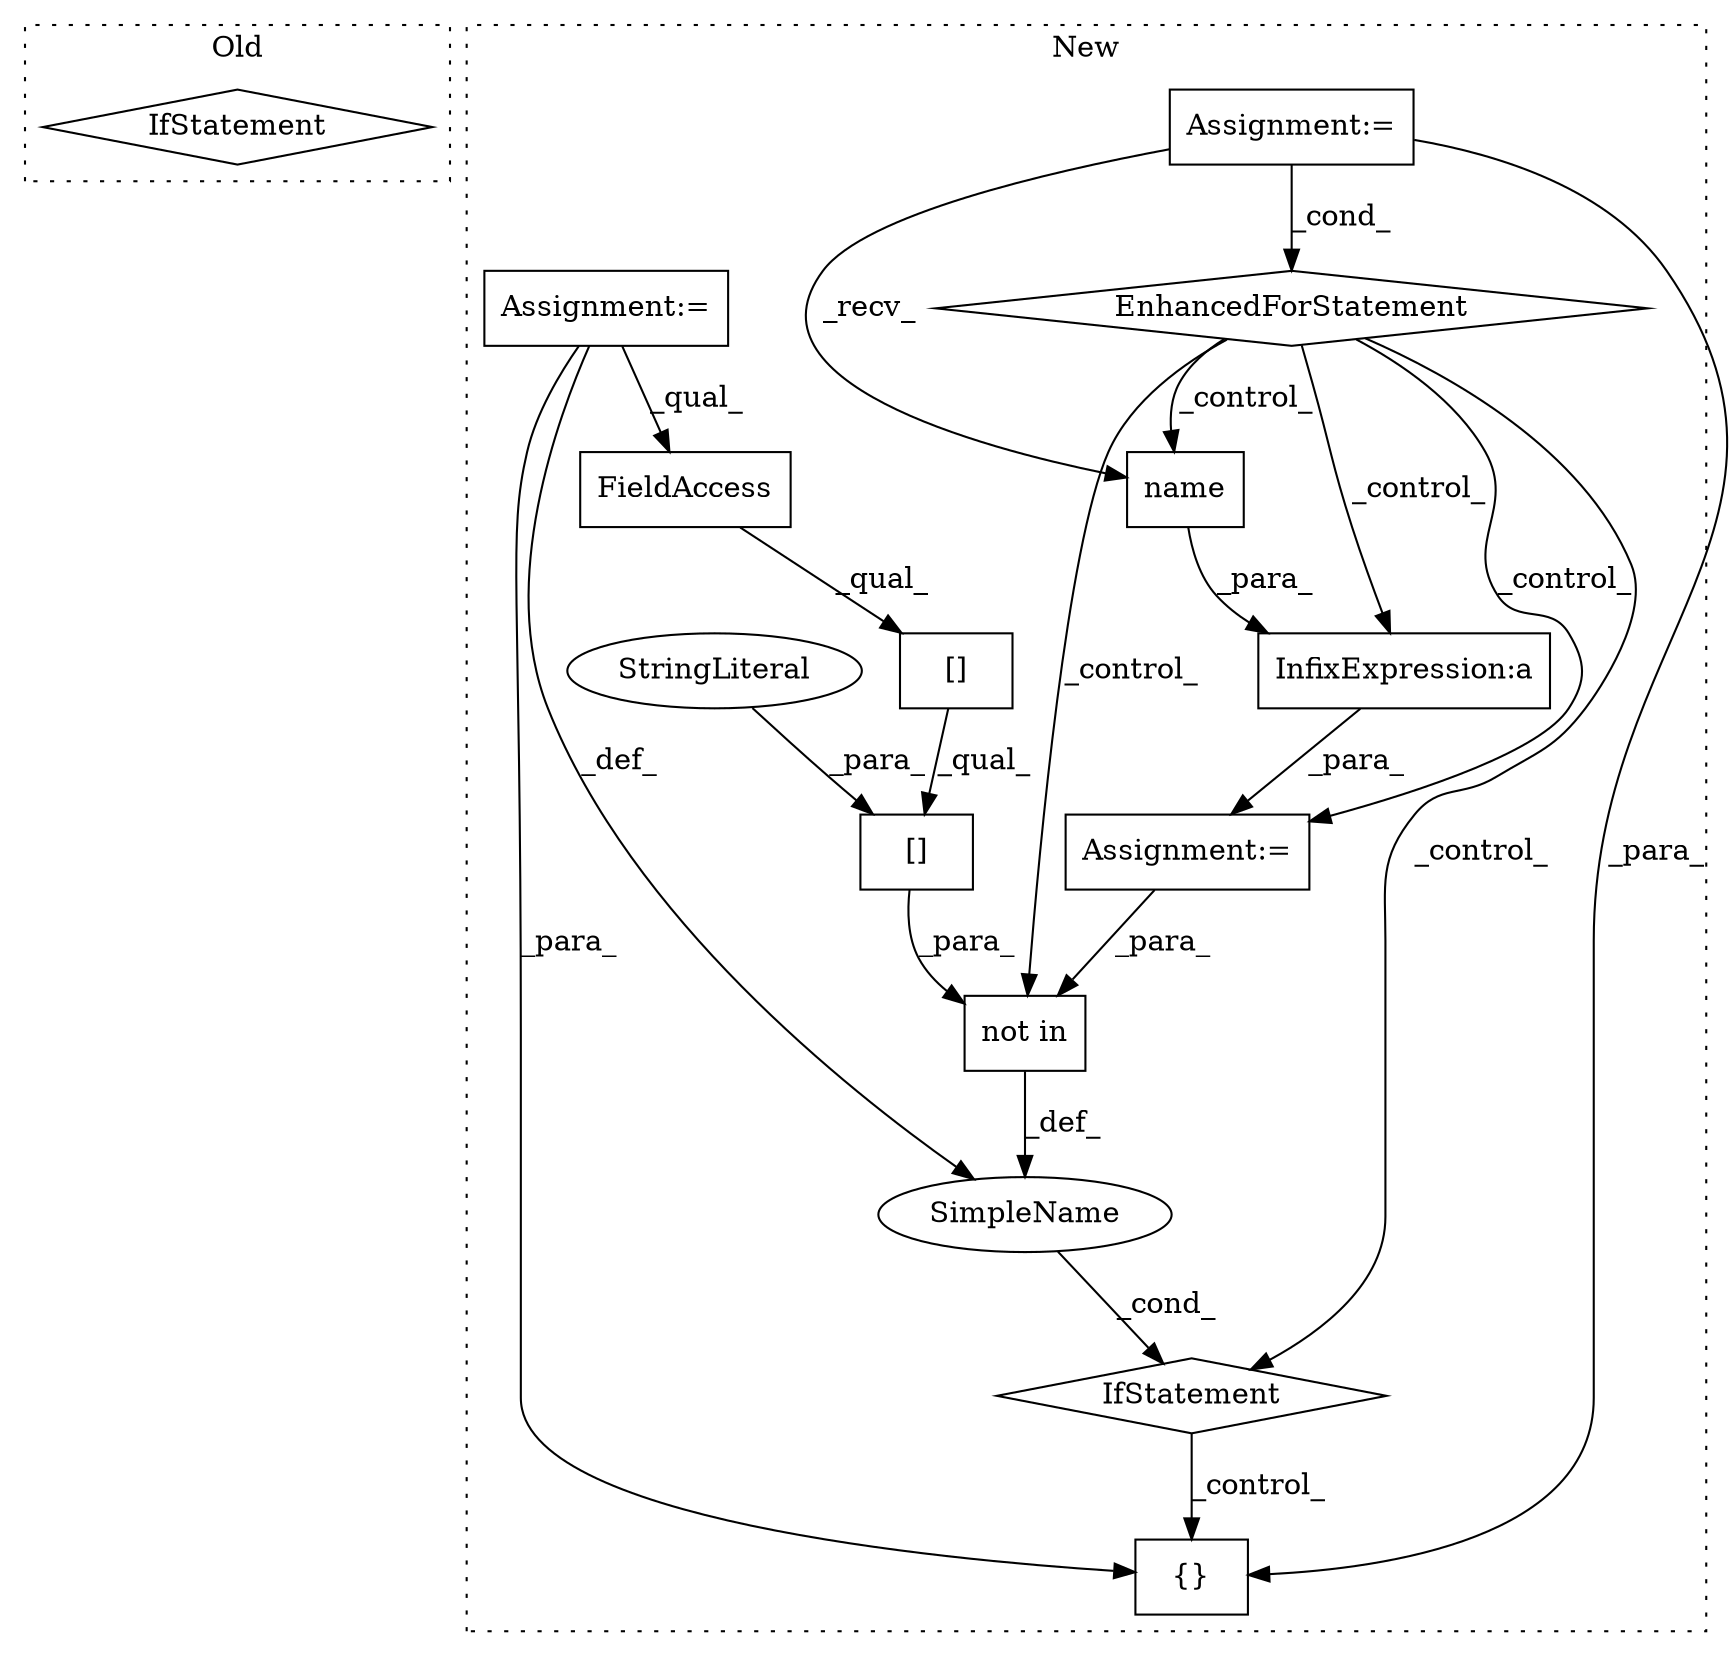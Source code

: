 digraph G {
subgraph cluster0 {
1 [label="IfStatement" a="25" s="980" l="44" shape="diamond"];
label = "Old";
style="dotted";
}
subgraph cluster1 {
2 [label="name" a="32" s="1097" l="6" shape="box"];
3 [label="Assignment:=" a="7" s="967,1056" l="53,2" shape="box"];
4 [label="IfStatement" a="25" s="1112,1164" l="10,2" shape="diamond"];
5 [label="EnhancedForStatement" a="70" s="967,1056" l="53,2" shape="diamond"];
6 [label="not in" a="108" s="1122" l="42" shape="box"];
7 [label="InfixExpression:a" a="27" s="1088" l="3" shape="box"];
8 [label="[]" a="2" s="1133,1163" l="18,1" shape="box"];
9 [label="{}" a="4" s="1197,1219" l="1,1" shape="box"];
10 [label="[]" a="2" s="1133,1149" l="10,1" shape="box"];
11 [label="FieldAccess" a="22" s="1133" l="9" shape="box"];
12 [label="SimpleName" a="42" s="" l="" shape="ellipse"];
13 [label="StringLiteral" a="45" s="1151" l="12" shape="ellipse"];
14 [label="Assignment:=" a="7" s="1069" l="1" shape="box"];
15 [label="Assignment:=" a="7" s="944" l="4" shape="box"];
label = "New";
style="dotted";
}
2 -> 7 [label="_para_"];
3 -> 5 [label="_cond_"];
3 -> 9 [label="_para_"];
3 -> 2 [label="_recv_"];
4 -> 9 [label="_control_"];
5 -> 2 [label="_control_"];
5 -> 6 [label="_control_"];
5 -> 7 [label="_control_"];
5 -> 14 [label="_control_"];
5 -> 4 [label="_control_"];
6 -> 12 [label="_def_"];
7 -> 14 [label="_para_"];
8 -> 6 [label="_para_"];
10 -> 8 [label="_qual_"];
11 -> 10 [label="_qual_"];
12 -> 4 [label="_cond_"];
13 -> 8 [label="_para_"];
14 -> 6 [label="_para_"];
15 -> 12 [label="_def_"];
15 -> 9 [label="_para_"];
15 -> 11 [label="_qual_"];
}